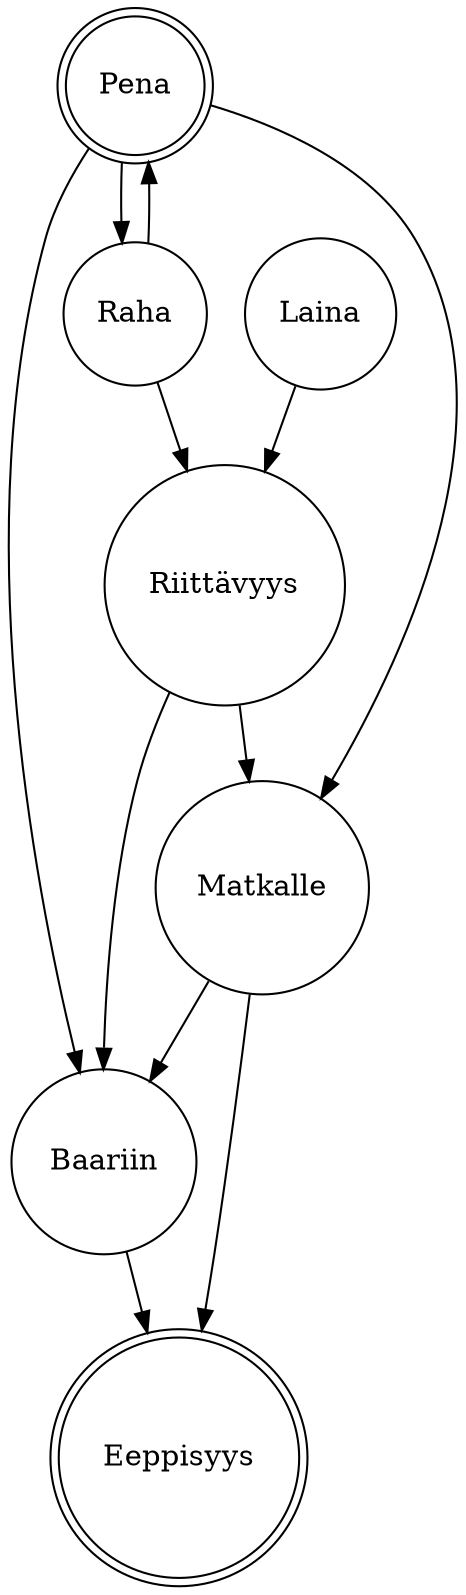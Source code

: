 digraph finite_state_machine {
rankdir=Pena;
node [shape = doublecircle]; Pena; Eeppisyys;
node [shape = circle];
Pena -> Raha;
Pena -> Baariin;
Pena -> Matkalle;
Raha -> Pena;
Raha -> Riittävyys;
Laina -> Riittävyys;
Matkalle -> Baariin;
Matkalle -> Eeppisyys;
Riittävyys -> Baariin;
Riittävyys -> Matkalle;
Baariin -> Eeppisyys;
}

